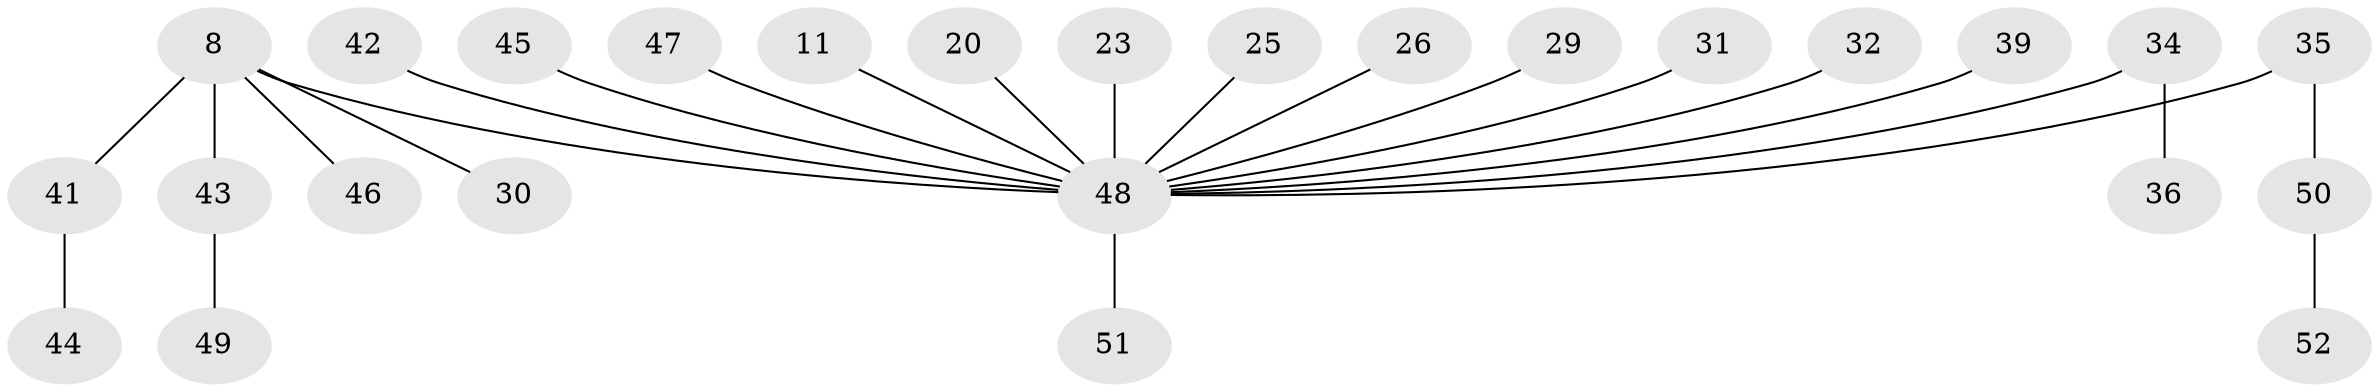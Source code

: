 // original degree distribution, {3: 0.21153846153846154, 4: 0.038461538461538464, 6: 0.038461538461538464, 7: 0.019230769230769232, 2: 0.23076923076923078, 1: 0.46153846153846156}
// Generated by graph-tools (version 1.1) at 2025/45/03/04/25 21:45:35]
// undirected, 26 vertices, 25 edges
graph export_dot {
graph [start="1"]
  node [color=gray90,style=filled];
  8;
  11;
  20;
  23;
  25;
  26;
  29;
  30;
  31;
  32;
  34 [super="+17"];
  35 [super="+5"];
  36;
  39;
  41;
  42;
  43 [super="+28"];
  44;
  45 [super="+38"];
  46 [super="+14"];
  47;
  48 [super="+22+33+27+37+40"];
  49;
  50 [super="+10"];
  51;
  52;
  8 -- 30;
  8 -- 41;
  8 -- 43 [weight=2];
  8 -- 46;
  8 -- 48;
  11 -- 48;
  20 -- 48;
  23 -- 48;
  25 -- 48;
  26 -- 48;
  29 -- 48;
  31 -- 48;
  32 -- 48;
  34 -- 36;
  34 -- 48;
  35 -- 50;
  35 -- 48;
  39 -- 48;
  41 -- 44;
  42 -- 48;
  43 -- 49;
  45 -- 48 [weight=3];
  47 -- 48;
  48 -- 51;
  50 -- 52;
}
